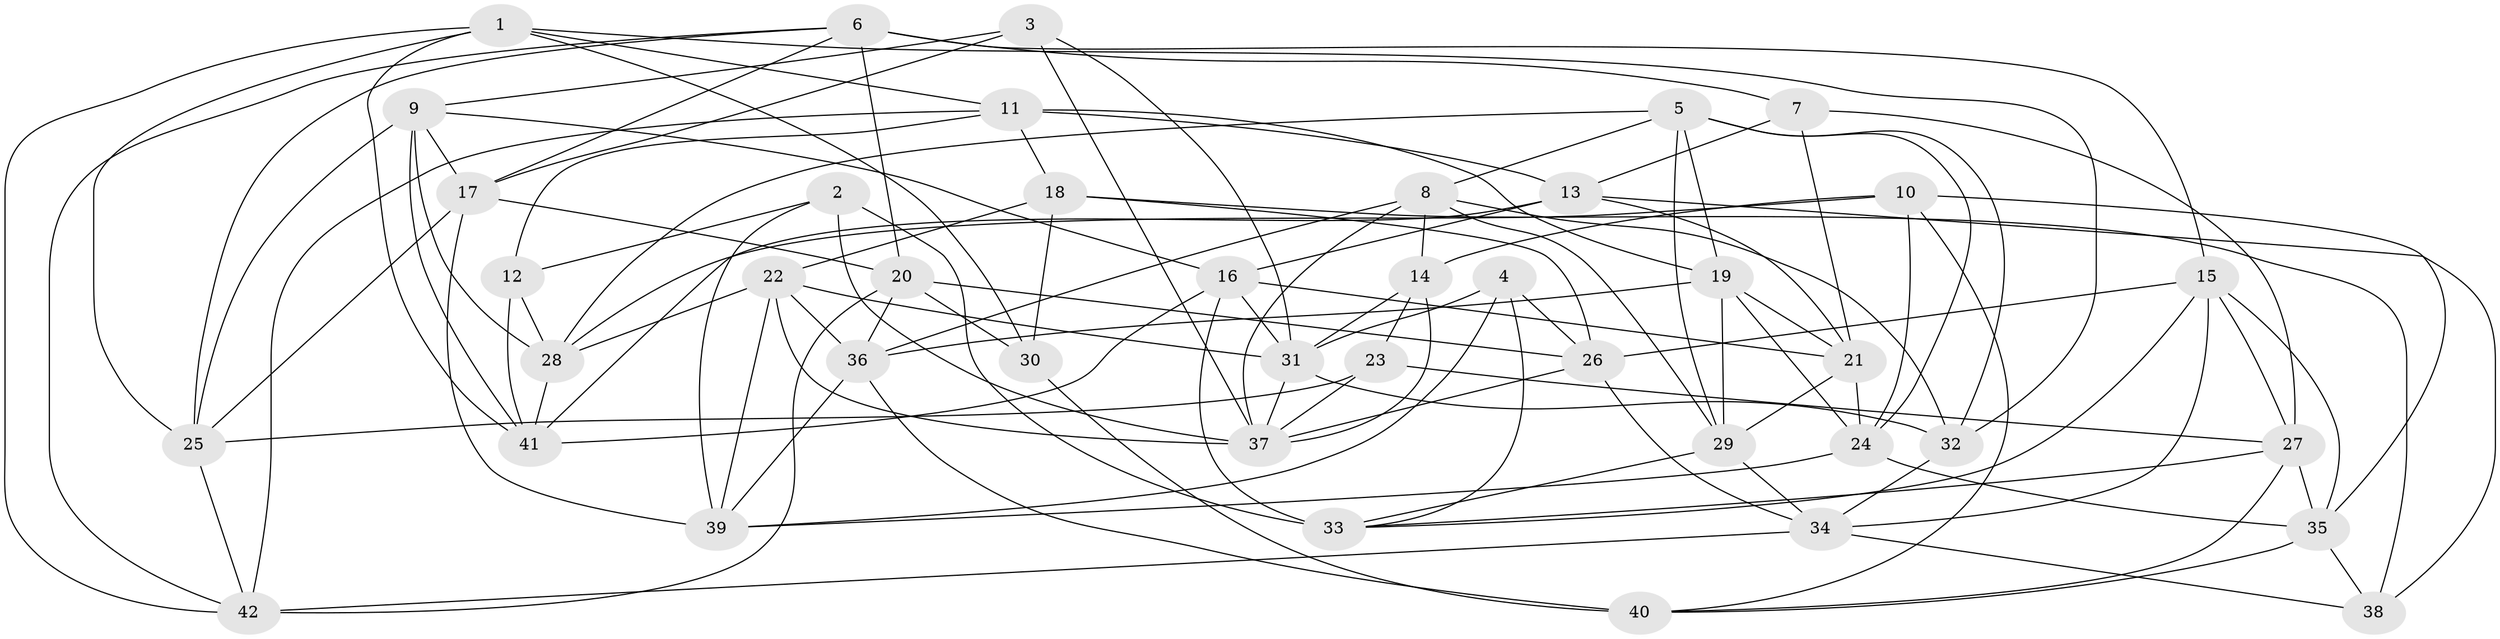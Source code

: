 // original degree distribution, {4: 1.0}
// Generated by graph-tools (version 1.1) at 2025/02/03/09/25 03:02:59]
// undirected, 42 vertices, 117 edges
graph export_dot {
graph [start="1"]
  node [color=gray90,style=filled];
  1;
  2;
  3;
  4;
  5;
  6;
  7;
  8;
  9;
  10;
  11;
  12;
  13;
  14;
  15;
  16;
  17;
  18;
  19;
  20;
  21;
  22;
  23;
  24;
  25;
  26;
  27;
  28;
  29;
  30;
  31;
  32;
  33;
  34;
  35;
  36;
  37;
  38;
  39;
  40;
  41;
  42;
  1 -- 11 [weight=1.0];
  1 -- 25 [weight=1.0];
  1 -- 30 [weight=1.0];
  1 -- 32 [weight=1.0];
  1 -- 41 [weight=1.0];
  1 -- 42 [weight=1.0];
  2 -- 12 [weight=1.0];
  2 -- 33 [weight=3.0];
  2 -- 37 [weight=1.0];
  2 -- 39 [weight=1.0];
  3 -- 9 [weight=1.0];
  3 -- 17 [weight=1.0];
  3 -- 31 [weight=1.0];
  3 -- 37 [weight=1.0];
  4 -- 26 [weight=1.0];
  4 -- 31 [weight=1.0];
  4 -- 33 [weight=1.0];
  4 -- 39 [weight=1.0];
  5 -- 8 [weight=1.0];
  5 -- 19 [weight=1.0];
  5 -- 24 [weight=1.0];
  5 -- 28 [weight=1.0];
  5 -- 29 [weight=1.0];
  5 -- 32 [weight=1.0];
  6 -- 7 [weight=1.0];
  6 -- 15 [weight=1.0];
  6 -- 17 [weight=1.0];
  6 -- 20 [weight=1.0];
  6 -- 25 [weight=1.0];
  6 -- 42 [weight=1.0];
  7 -- 13 [weight=1.0];
  7 -- 21 [weight=1.0];
  7 -- 27 [weight=1.0];
  8 -- 14 [weight=1.0];
  8 -- 29 [weight=1.0];
  8 -- 32 [weight=1.0];
  8 -- 36 [weight=1.0];
  8 -- 37 [weight=1.0];
  9 -- 16 [weight=1.0];
  9 -- 17 [weight=1.0];
  9 -- 25 [weight=1.0];
  9 -- 28 [weight=1.0];
  9 -- 41 [weight=1.0];
  10 -- 14 [weight=2.0];
  10 -- 24 [weight=1.0];
  10 -- 28 [weight=1.0];
  10 -- 35 [weight=1.0];
  10 -- 40 [weight=1.0];
  11 -- 12 [weight=1.0];
  11 -- 13 [weight=1.0];
  11 -- 18 [weight=1.0];
  11 -- 19 [weight=1.0];
  11 -- 42 [weight=1.0];
  12 -- 28 [weight=1.0];
  12 -- 41 [weight=1.0];
  13 -- 16 [weight=1.0];
  13 -- 21 [weight=1.0];
  13 -- 38 [weight=1.0];
  13 -- 41 [weight=1.0];
  14 -- 23 [weight=1.0];
  14 -- 31 [weight=1.0];
  14 -- 37 [weight=1.0];
  15 -- 26 [weight=1.0];
  15 -- 27 [weight=1.0];
  15 -- 33 [weight=1.0];
  15 -- 34 [weight=1.0];
  15 -- 35 [weight=1.0];
  16 -- 21 [weight=1.0];
  16 -- 31 [weight=1.0];
  16 -- 33 [weight=1.0];
  16 -- 41 [weight=1.0];
  17 -- 20 [weight=1.0];
  17 -- 25 [weight=1.0];
  17 -- 39 [weight=1.0];
  18 -- 22 [weight=1.0];
  18 -- 26 [weight=1.0];
  18 -- 30 [weight=2.0];
  18 -- 38 [weight=1.0];
  19 -- 21 [weight=1.0];
  19 -- 24 [weight=1.0];
  19 -- 29 [weight=1.0];
  19 -- 36 [weight=1.0];
  20 -- 26 [weight=1.0];
  20 -- 30 [weight=1.0];
  20 -- 36 [weight=1.0];
  20 -- 42 [weight=1.0];
  21 -- 24 [weight=1.0];
  21 -- 29 [weight=1.0];
  22 -- 28 [weight=1.0];
  22 -- 31 [weight=1.0];
  22 -- 36 [weight=1.0];
  22 -- 37 [weight=1.0];
  22 -- 39 [weight=1.0];
  23 -- 25 [weight=1.0];
  23 -- 27 [weight=1.0];
  23 -- 37 [weight=1.0];
  24 -- 35 [weight=1.0];
  24 -- 39 [weight=1.0];
  25 -- 42 [weight=1.0];
  26 -- 34 [weight=1.0];
  26 -- 37 [weight=1.0];
  27 -- 33 [weight=1.0];
  27 -- 35 [weight=1.0];
  27 -- 40 [weight=1.0];
  28 -- 41 [weight=1.0];
  29 -- 33 [weight=1.0];
  29 -- 34 [weight=1.0];
  30 -- 40 [weight=2.0];
  31 -- 32 [weight=2.0];
  31 -- 37 [weight=1.0];
  32 -- 34 [weight=1.0];
  34 -- 38 [weight=1.0];
  34 -- 42 [weight=1.0];
  35 -- 38 [weight=1.0];
  35 -- 40 [weight=1.0];
  36 -- 39 [weight=1.0];
  36 -- 40 [weight=1.0];
}
